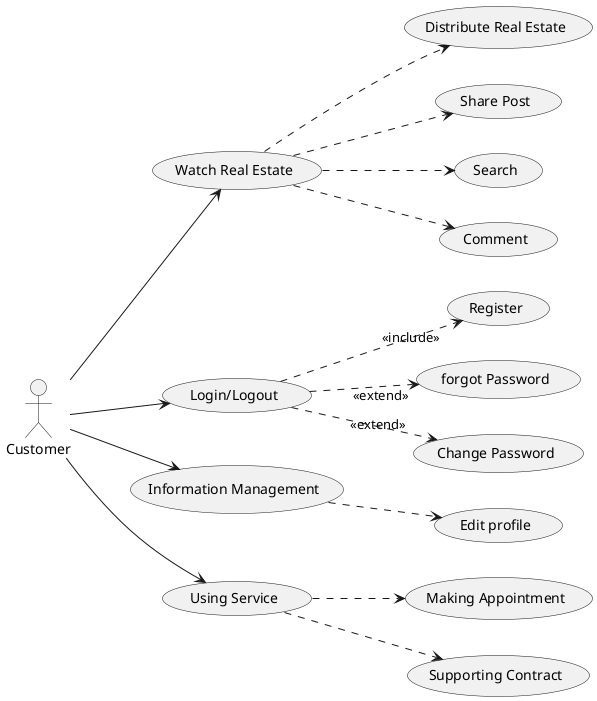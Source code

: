 @startuml
left to right direction
Actor "Customer" as Cus
usecase "Watch Real Estate" as WRS
    usecase "Distribute Real Estate"as DRE /'Phân loại BDS'/
    usecase "Share Post" as Share 
    usecase "Search"as Search
    usecase "Comment" as Comment

    (WRS)..>(DRE)
    (WRS)..>(Share)
    (WRS)..>(Search)
    (WRS)..>(Comment)
Cus-->WRS
usecase "Login/Logout" as log 
    usecase "Register" as Reg 
    usecase "forgot Password" as fogot 
    usecase "Change Password" as ChgPass 
(log)..>"<<include>>"(Reg)
(log)..>"<<extend>>"(fogot)
(log)..>"<<extend>>"(ChgPass)
Cus-->log
usecase "Information Management" as InfManage
    usecase "Edit profile" as EdInf
    Cus-->(InfManage)
    (InfManage)..>(EdInf)

usecase "Using Service" as Serv
    usecase "Making Appointment" as MAP /'Đặt lịch hẹn'/
    usecase "Supporting Contract" as SuCon /'Hỗ trợ hợp đồng'/
    
    (Serv)..>(MAP)
    (Serv)..>(SuCon)

Cus -->(Serv)
@enduml